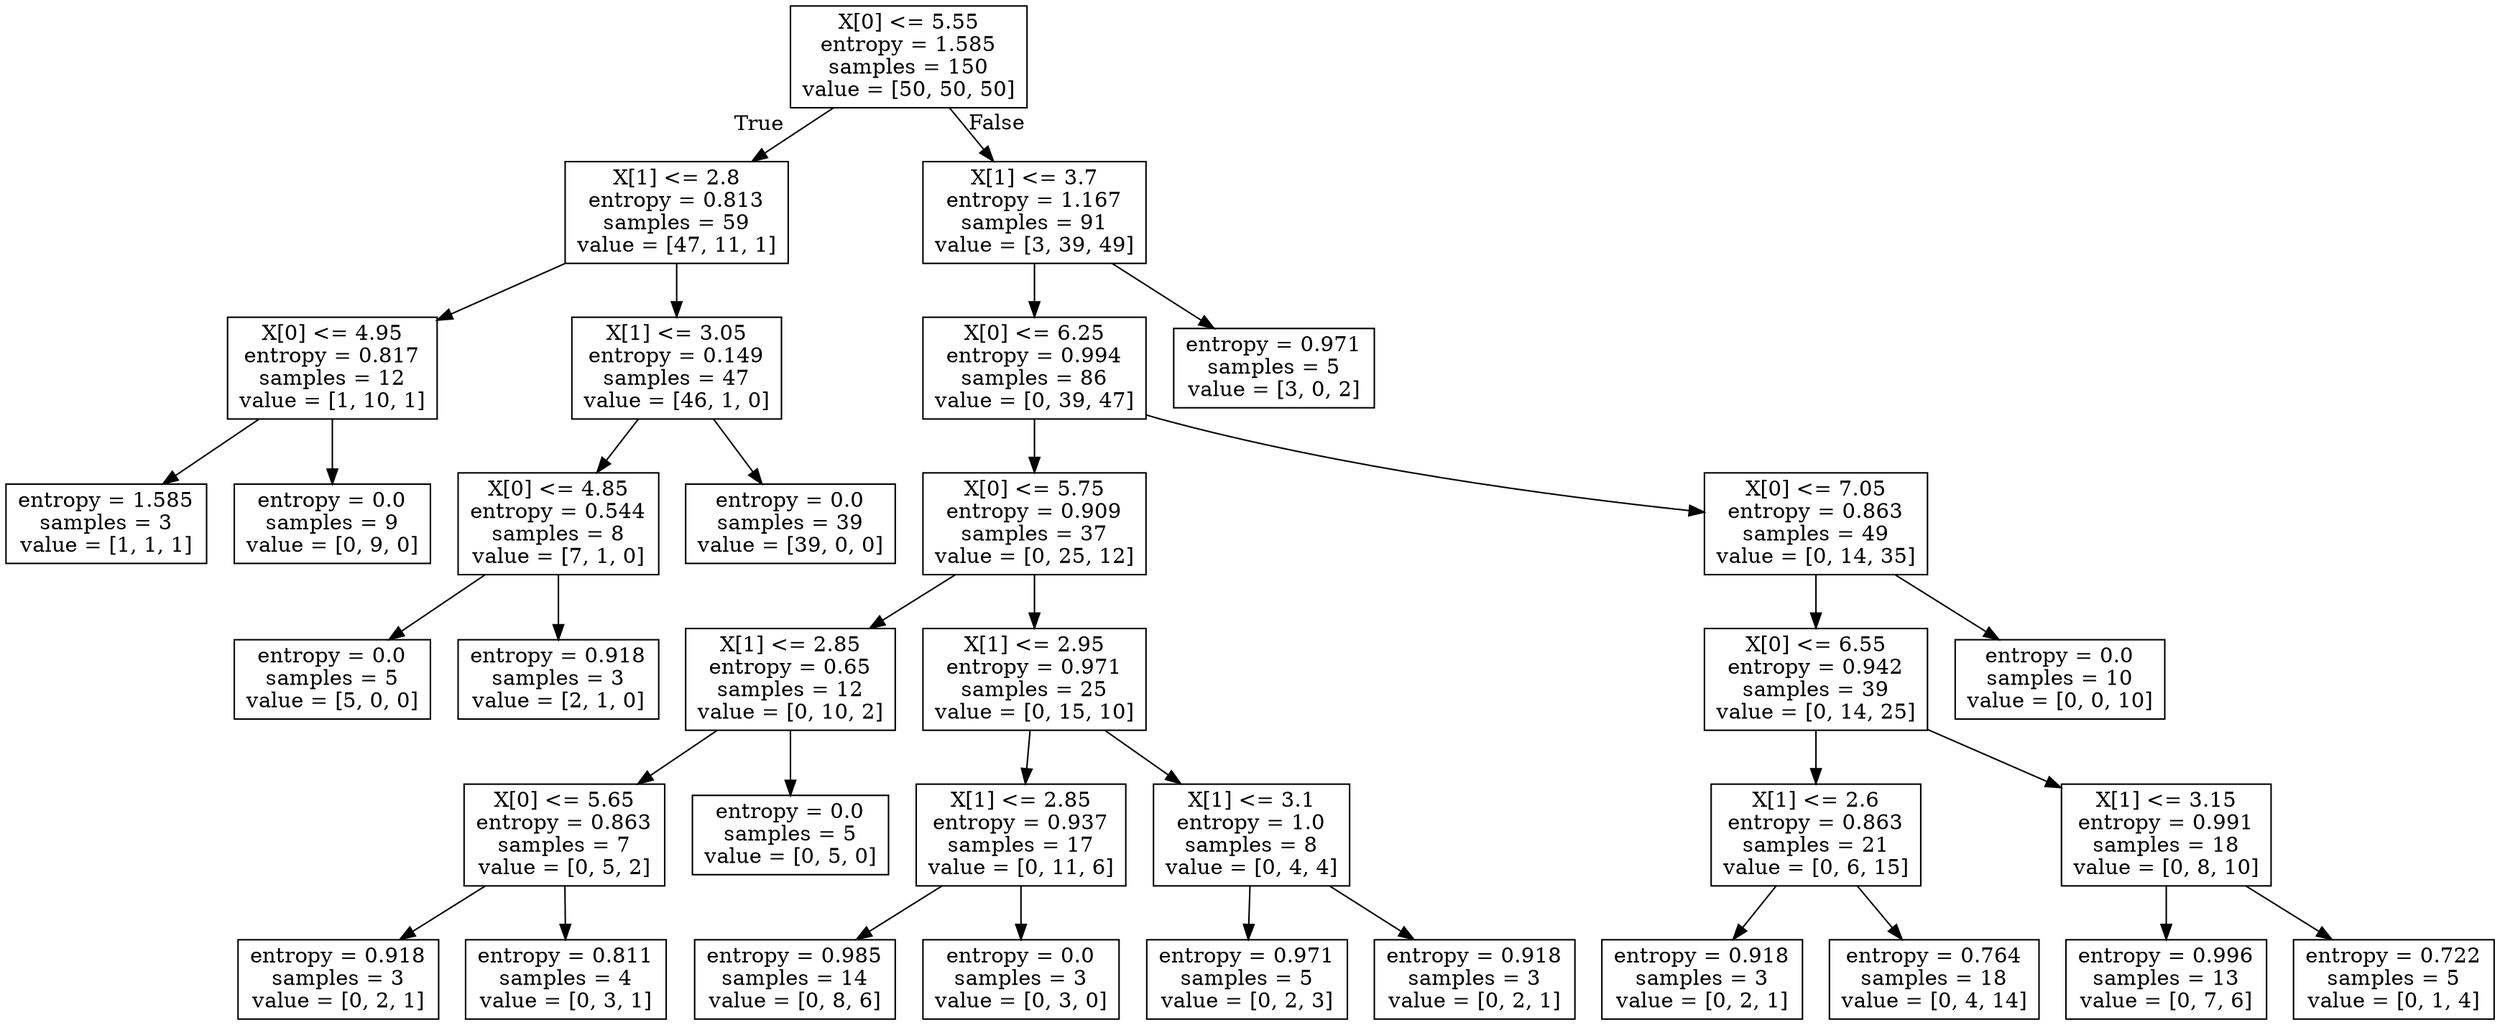 digraph Tree {
node [shape=box] ;
0 [label="X[0] <= 5.55\nentropy = 1.585\nsamples = 150\nvalue = [50, 50, 50]"] ;
1 [label="X[1] <= 2.8\nentropy = 0.813\nsamples = 59\nvalue = [47, 11, 1]"] ;
0 -> 1 [labeldistance=2.5, labelangle=45, headlabel="True"] ;
2 [label="X[0] <= 4.95\nentropy = 0.817\nsamples = 12\nvalue = [1, 10, 1]"] ;
1 -> 2 ;
3 [label="entropy = 1.585\nsamples = 3\nvalue = [1, 1, 1]"] ;
2 -> 3 ;
4 [label="entropy = 0.0\nsamples = 9\nvalue = [0, 9, 0]"] ;
2 -> 4 ;
5 [label="X[1] <= 3.05\nentropy = 0.149\nsamples = 47\nvalue = [46, 1, 0]"] ;
1 -> 5 ;
6 [label="X[0] <= 4.85\nentropy = 0.544\nsamples = 8\nvalue = [7, 1, 0]"] ;
5 -> 6 ;
7 [label="entropy = 0.0\nsamples = 5\nvalue = [5, 0, 0]"] ;
6 -> 7 ;
8 [label="entropy = 0.918\nsamples = 3\nvalue = [2, 1, 0]"] ;
6 -> 8 ;
9 [label="entropy = 0.0\nsamples = 39\nvalue = [39, 0, 0]"] ;
5 -> 9 ;
10 [label="X[1] <= 3.7\nentropy = 1.167\nsamples = 91\nvalue = [3, 39, 49]"] ;
0 -> 10 [labeldistance=2.5, labelangle=-45, headlabel="False"] ;
11 [label="X[0] <= 6.25\nentropy = 0.994\nsamples = 86\nvalue = [0, 39, 47]"] ;
10 -> 11 ;
12 [label="X[0] <= 5.75\nentropy = 0.909\nsamples = 37\nvalue = [0, 25, 12]"] ;
11 -> 12 ;
13 [label="X[1] <= 2.85\nentropy = 0.65\nsamples = 12\nvalue = [0, 10, 2]"] ;
12 -> 13 ;
14 [label="X[0] <= 5.65\nentropy = 0.863\nsamples = 7\nvalue = [0, 5, 2]"] ;
13 -> 14 ;
15 [label="entropy = 0.918\nsamples = 3\nvalue = [0, 2, 1]"] ;
14 -> 15 ;
16 [label="entropy = 0.811\nsamples = 4\nvalue = [0, 3, 1]"] ;
14 -> 16 ;
17 [label="entropy = 0.0\nsamples = 5\nvalue = [0, 5, 0]"] ;
13 -> 17 ;
18 [label="X[1] <= 2.95\nentropy = 0.971\nsamples = 25\nvalue = [0, 15, 10]"] ;
12 -> 18 ;
19 [label="X[1] <= 2.85\nentropy = 0.937\nsamples = 17\nvalue = [0, 11, 6]"] ;
18 -> 19 ;
20 [label="entropy = 0.985\nsamples = 14\nvalue = [0, 8, 6]"] ;
19 -> 20 ;
21 [label="entropy = 0.0\nsamples = 3\nvalue = [0, 3, 0]"] ;
19 -> 21 ;
22 [label="X[1] <= 3.1\nentropy = 1.0\nsamples = 8\nvalue = [0, 4, 4]"] ;
18 -> 22 ;
23 [label="entropy = 0.971\nsamples = 5\nvalue = [0, 2, 3]"] ;
22 -> 23 ;
24 [label="entropy = 0.918\nsamples = 3\nvalue = [0, 2, 1]"] ;
22 -> 24 ;
25 [label="X[0] <= 7.05\nentropy = 0.863\nsamples = 49\nvalue = [0, 14, 35]"] ;
11 -> 25 ;
26 [label="X[0] <= 6.55\nentropy = 0.942\nsamples = 39\nvalue = [0, 14, 25]"] ;
25 -> 26 ;
27 [label="X[1] <= 2.6\nentropy = 0.863\nsamples = 21\nvalue = [0, 6, 15]"] ;
26 -> 27 ;
28 [label="entropy = 0.918\nsamples = 3\nvalue = [0, 2, 1]"] ;
27 -> 28 ;
29 [label="entropy = 0.764\nsamples = 18\nvalue = [0, 4, 14]"] ;
27 -> 29 ;
30 [label="X[1] <= 3.15\nentropy = 0.991\nsamples = 18\nvalue = [0, 8, 10]"] ;
26 -> 30 ;
31 [label="entropy = 0.996\nsamples = 13\nvalue = [0, 7, 6]"] ;
30 -> 31 ;
32 [label="entropy = 0.722\nsamples = 5\nvalue = [0, 1, 4]"] ;
30 -> 32 ;
33 [label="entropy = 0.0\nsamples = 10\nvalue = [0, 0, 10]"] ;
25 -> 33 ;
34 [label="entropy = 0.971\nsamples = 5\nvalue = [3, 0, 2]"] ;
10 -> 34 ;
}